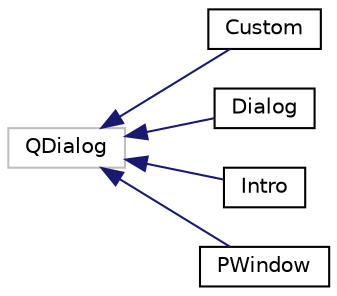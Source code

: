 digraph "Graphical Class Hierarchy"
{
 // LATEX_PDF_SIZE
  edge [fontname="Helvetica",fontsize="10",labelfontname="Helvetica",labelfontsize="10"];
  node [fontname="Helvetica",fontsize="10",shape=record];
  rankdir="LR";
  Node5 [label="QDialog",height=0.2,width=0.4,color="grey75", fillcolor="white", style="filled",tooltip=" "];
  Node5 -> Node0 [dir="back",color="midnightblue",fontsize="10",style="solid",fontname="Helvetica"];
  Node0 [label="Custom",height=0.2,width=0.4,color="black", fillcolor="white", style="filled",URL="$classCustom.html",tooltip="Ui class."];
  Node5 -> Node7 [dir="back",color="midnightblue",fontsize="10",style="solid",fontname="Helvetica"];
  Node7 [label="Dialog",height=0.2,width=0.4,color="black", fillcolor="white", style="filled",URL="$classDialog.html",tooltip="Ui class."];
  Node5 -> Node8 [dir="back",color="midnightblue",fontsize="10",style="solid",fontname="Helvetica"];
  Node8 [label="Intro",height=0.2,width=0.4,color="black", fillcolor="white", style="filled",URL="$classIntro.html",tooltip="Ui class."];
  Node5 -> Node9 [dir="back",color="midnightblue",fontsize="10",style="solid",fontname="Helvetica"];
  Node9 [label="PWindow",height=0.2,width=0.4,color="black", fillcolor="white", style="filled",URL="$classPWindow.html",tooltip="Ui class."];
}
